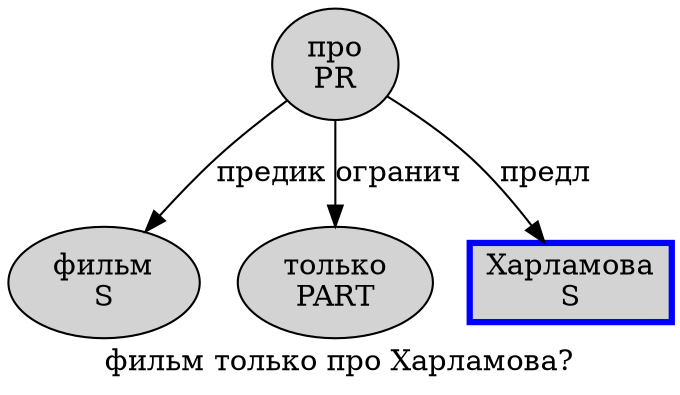 digraph SENTENCE_3619 {
	graph [label="фильм только про Харламова?"]
	node [style=filled]
		0 [label="фильм
S" color="" fillcolor=lightgray penwidth=1 shape=ellipse]
		1 [label="только
PART" color="" fillcolor=lightgray penwidth=1 shape=ellipse]
		2 [label="про
PR" color="" fillcolor=lightgray penwidth=1 shape=ellipse]
		3 [label="Харламова
S" color=blue fillcolor=lightgray penwidth=3 shape=box]
			2 -> 0 [label="предик"]
			2 -> 1 [label="огранич"]
			2 -> 3 [label="предл"]
}